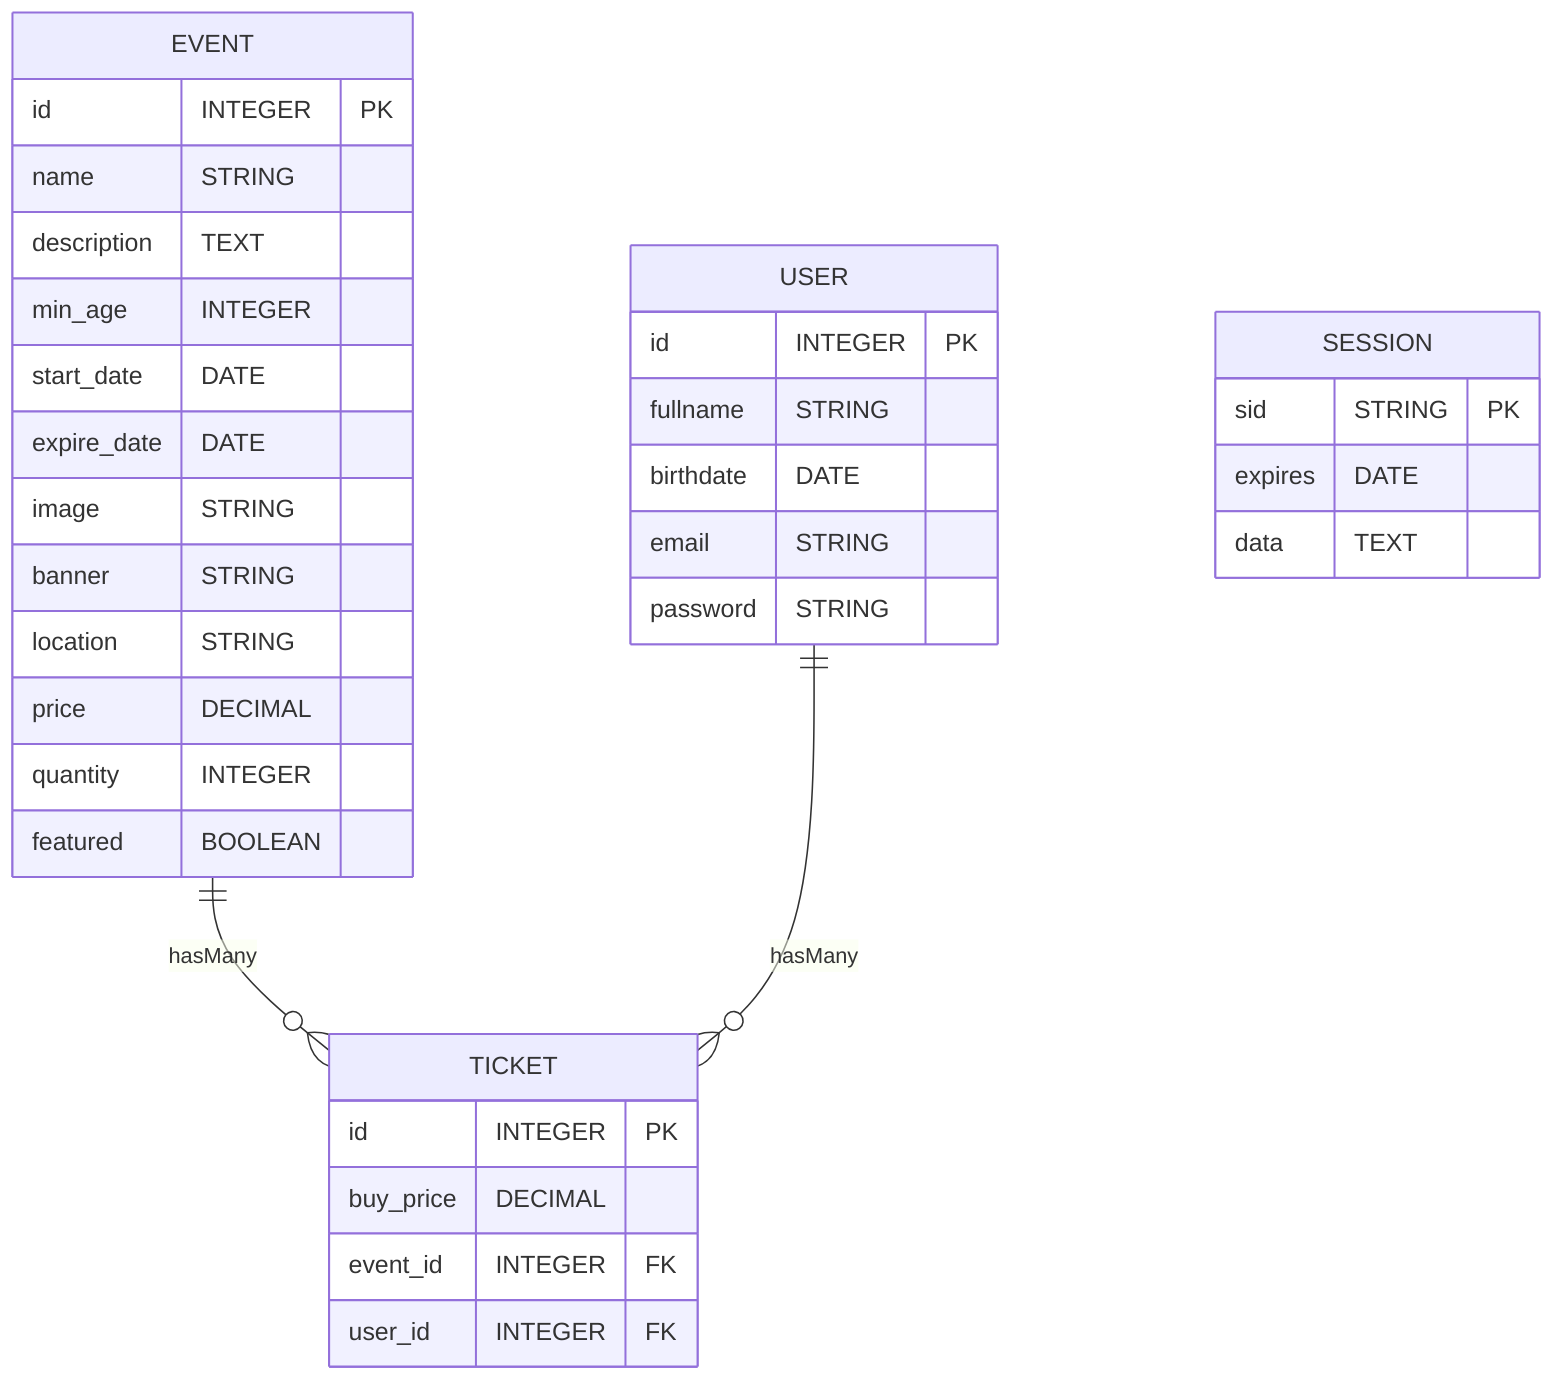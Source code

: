 erDiagram
    EVENT {
        id INTEGER PK
        name STRING
        description TEXT
        min_age INTEGER
        start_date DATE
        expire_date DATE
        image STRING
        banner STRING
        location STRING
        price DECIMAL
        quantity INTEGER
        featured BOOLEAN
    }

    TICKET {
        id INTEGER PK
        buy_price DECIMAL
        event_id INTEGER FK
        user_id INTEGER FK
    }

    USER {
        id INTEGER PK
        fullname STRING
        birthdate DATE
        email STRING
        password STRING
    }

    SESSION {
        sid STRING PK
        expires DATE
        data TEXT
    }

    EVENT ||--o{ TICKET : "hasMany"
    USER ||--o{ TICKET : "hasMany"

%% https://mermaid.live/edit#pako:eNqNU0tOwzAQvYpliR3lAN2V1qCoNEVNQCwiRdN42hoSO_gDVKWn4ghcDIfQJrTh402ceeN5z2_GG5opjrRPUY8ELDUUiSR-sVsWxmRT_1RLcBKEMbtkM3I9bsISCiRRPAvCyybI0WRalFYoSWJ2FzdIIWQKS9yVagBjQduUg0UyGsSsAfClFBq7EFFUlQ655yAl6qNwrjL41HMIlFpkvjIbBpPBVRN-dCCtsOtjpQsE6zRycj6dXrFBWCPbRNabOBiO2X-cm7t1-gM5PqG0aevcReucM6i7sL2Cm8hH_-ZfuDzv7N5caLvq6kQBIj_2D4x5Vpp_A_ZaIhZFwTRsyzFil_tNTt1nc8DpZUBrhPZ16_F8fe311GZneZ8kdAVmAnKd0JYVv2Yl8uSEMOMv67mdJJkqvPeghfIjgARK0OhbxHEO98p_cpK9v3GxVGSC2hvCz-gpLeqtf0Wf90yoXWGBCa24OOiHimjr88BZFa1lRvtWOzylrqxs_np3tL-A3OD2A07_BlQ